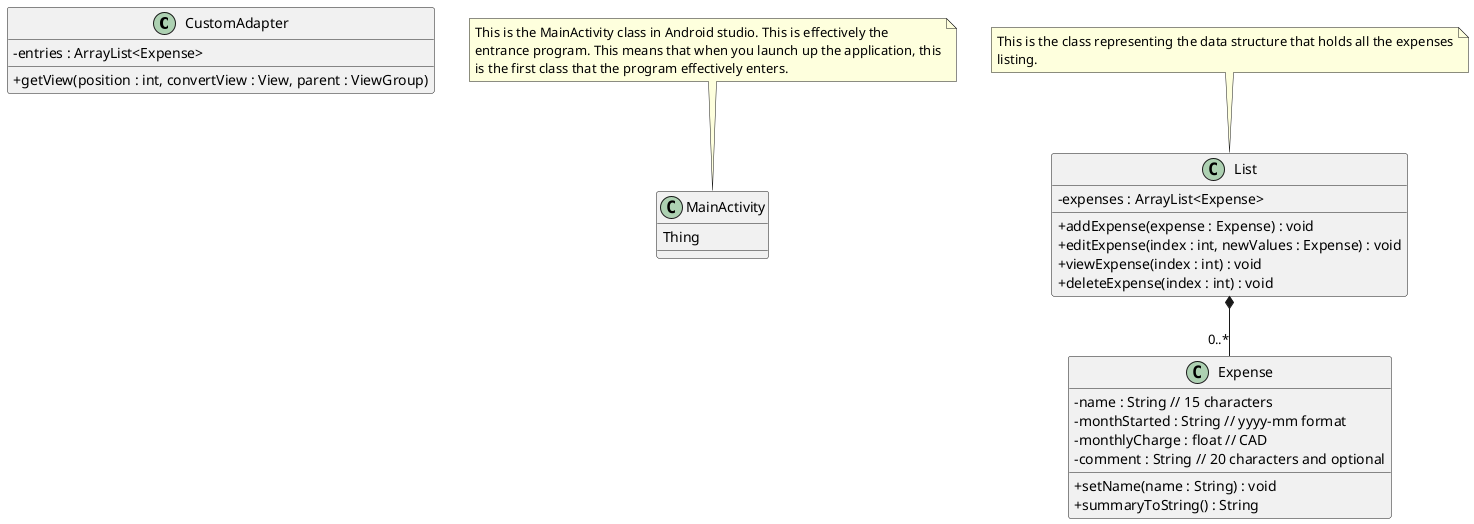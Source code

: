 @startuml
  skinparam classAttributeIconSize 0
class CustomAdapter{
  - entries : ArrayList<Expense>
  + getView(position : int, convertView : View, parent : ViewGroup)
}

class MainActivity {
  Thing
}
Class Expense {
  - name : String // 15 characters
  - monthStarted : String // yyyy-mm format
  - monthlyCharge : float // CAD
  - comment : String // 20 characters and optional

  +setName(name : String) : void
  +summaryToString() : String
}

Class List {
  -expenses : ArrayList<Expense>
  +addExpense(expense : Expense) : void
  +editExpense(index : int, newValues : Expense) : void
  +viewExpense(index : int) : void
  +deleteExpense(index : int) : void
}

note top of List
  This is the class representing the data structure that holds all the expenses
  listing.
end note

note top of MainActivity
  This is the MainActivity class in Android studio. This is effectively the
  entrance program. This means that when you launch up the application, this
  is the first class that the program effectively enters.
end note

List *-- "0..*" Expense
@enduml
